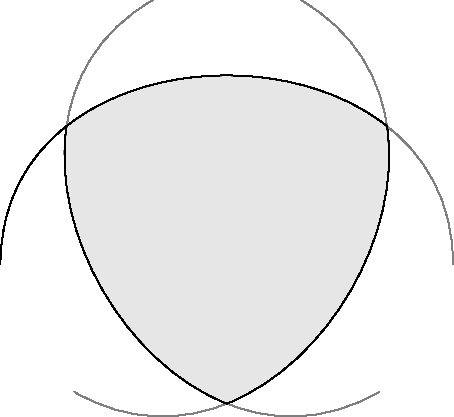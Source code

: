 size(8cm,0);

path a,b,c,d;
a = (-1,-.2){up} .. tension 1.2 .. (1,-.2){down};
transform r90=rotate(120);
b = r90*a;
c = r90*b;
d = r90*c;
path bound=buildcycle(a,b,c,d);
fill(bound, lightgrey);
draw(a^^b^^c^^d,grey);
draw(bound);